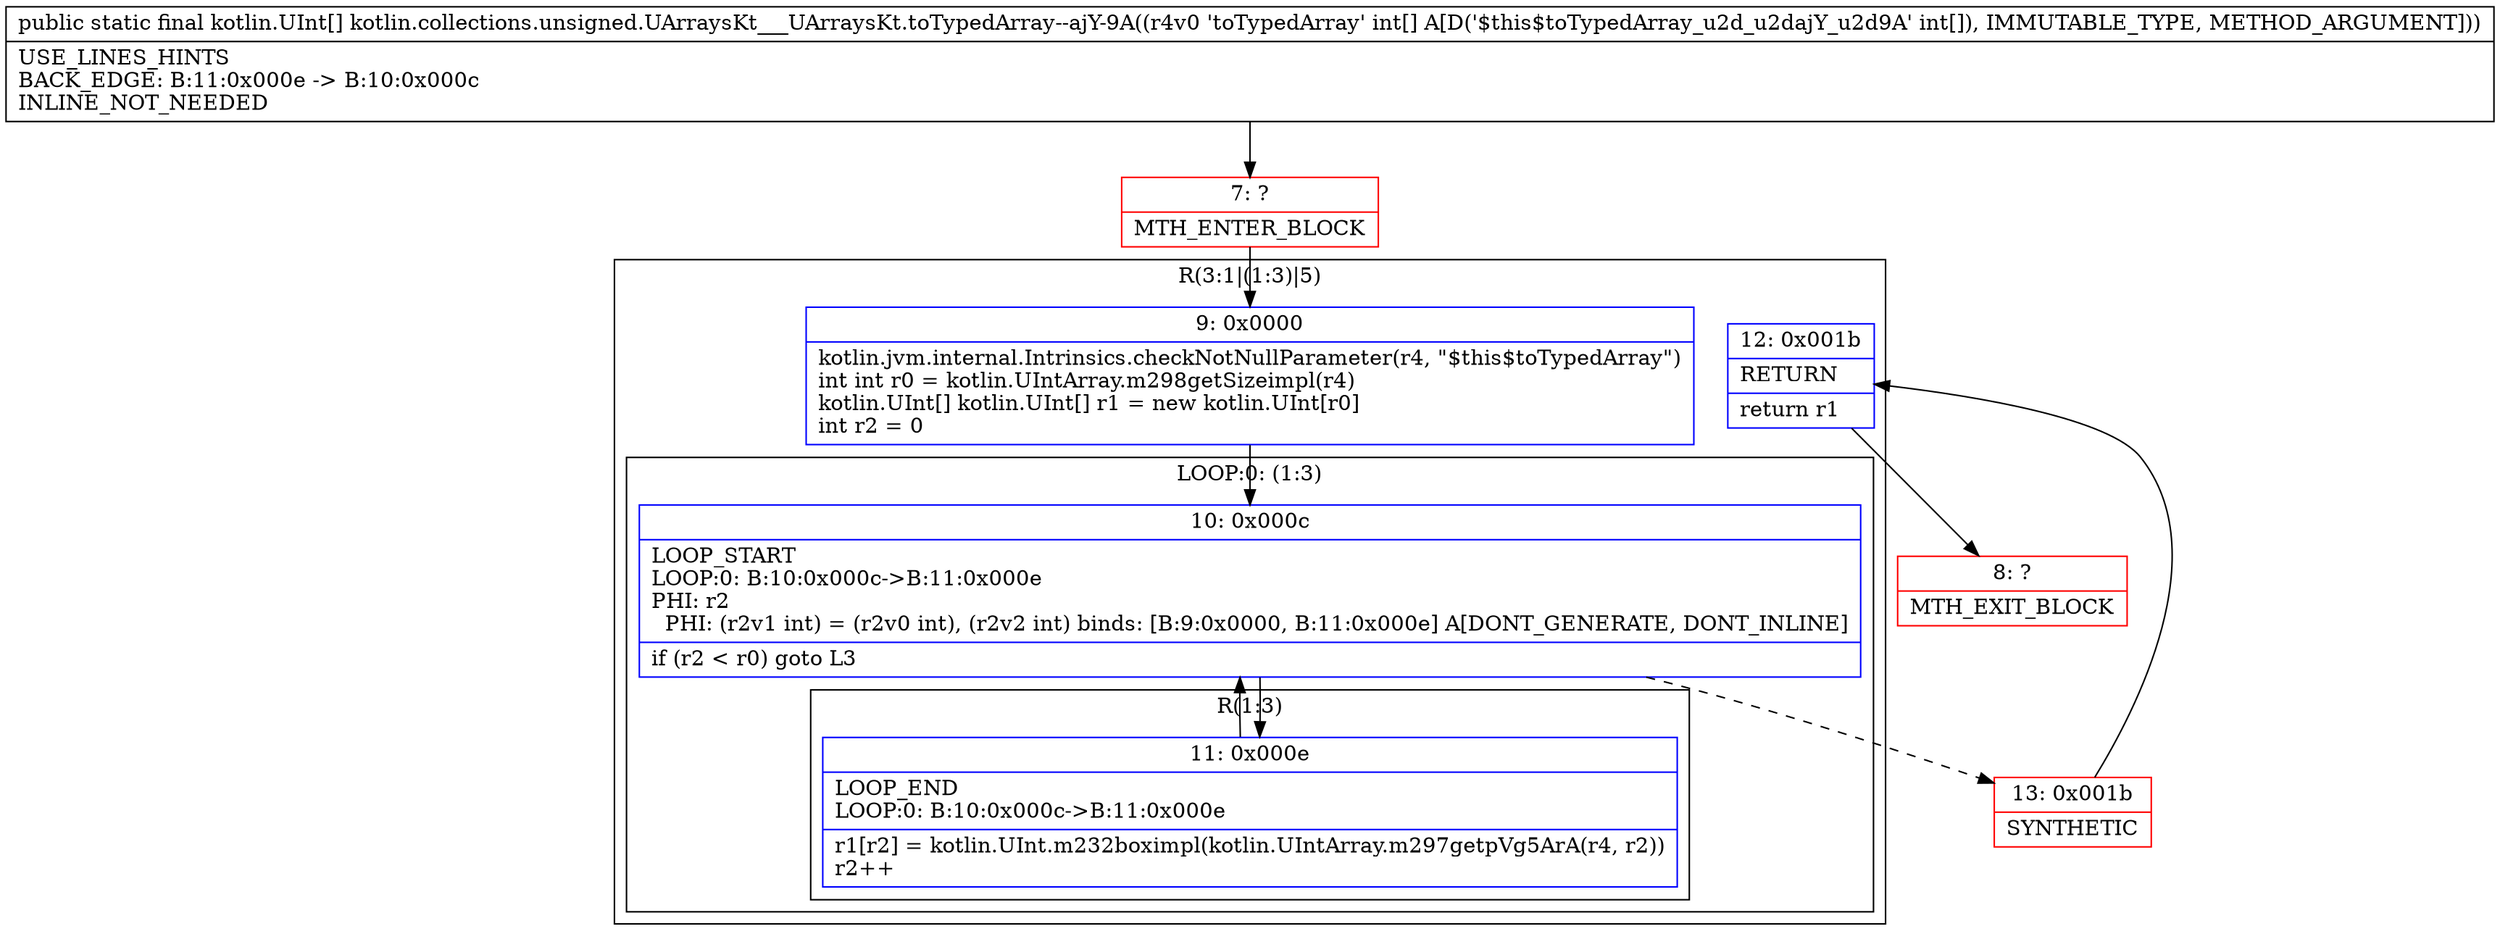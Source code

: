 digraph "CFG forkotlin.collections.unsigned.UArraysKt___UArraysKt.toTypedArray\-\-ajY\-9A([I)[Lkotlin\/UInt;" {
subgraph cluster_Region_424568192 {
label = "R(3:1|(1:3)|5)";
node [shape=record,color=blue];
Node_9 [shape=record,label="{9\:\ 0x0000|kotlin.jvm.internal.Intrinsics.checkNotNullParameter(r4, \"$this$toTypedArray\")\lint int r0 = kotlin.UIntArray.m298getSizeimpl(r4)\lkotlin.UInt[] kotlin.UInt[] r1 = new kotlin.UInt[r0]\lint r2 = 0\l}"];
subgraph cluster_LoopRegion_991401108 {
label = "LOOP:0: (1:3)";
node [shape=record,color=blue];
Node_10 [shape=record,label="{10\:\ 0x000c|LOOP_START\lLOOP:0: B:10:0x000c\-\>B:11:0x000e\lPHI: r2 \l  PHI: (r2v1 int) = (r2v0 int), (r2v2 int) binds: [B:9:0x0000, B:11:0x000e] A[DONT_GENERATE, DONT_INLINE]\l|if (r2 \< r0) goto L3\l}"];
subgraph cluster_Region_1268162748 {
label = "R(1:3)";
node [shape=record,color=blue];
Node_11 [shape=record,label="{11\:\ 0x000e|LOOP_END\lLOOP:0: B:10:0x000c\-\>B:11:0x000e\l|r1[r2] = kotlin.UInt.m232boximpl(kotlin.UIntArray.m297getpVg5ArA(r4, r2))\lr2++\l}"];
}
}
Node_12 [shape=record,label="{12\:\ 0x001b|RETURN\l|return r1\l}"];
}
Node_7 [shape=record,color=red,label="{7\:\ ?|MTH_ENTER_BLOCK\l}"];
Node_13 [shape=record,color=red,label="{13\:\ 0x001b|SYNTHETIC\l}"];
Node_8 [shape=record,color=red,label="{8\:\ ?|MTH_EXIT_BLOCK\l}"];
MethodNode[shape=record,label="{public static final kotlin.UInt[] kotlin.collections.unsigned.UArraysKt___UArraysKt.toTypedArray\-\-ajY\-9A((r4v0 'toTypedArray' int[] A[D('$this$toTypedArray_u2d_u2dajY_u2d9A' int[]), IMMUTABLE_TYPE, METHOD_ARGUMENT]))  | USE_LINES_HINTS\lBACK_EDGE: B:11:0x000e \-\> B:10:0x000c\lINLINE_NOT_NEEDED\l}"];
MethodNode -> Node_7;Node_9 -> Node_10;
Node_10 -> Node_11;
Node_10 -> Node_13[style=dashed];
Node_11 -> Node_10;
Node_12 -> Node_8;
Node_7 -> Node_9;
Node_13 -> Node_12;
}

